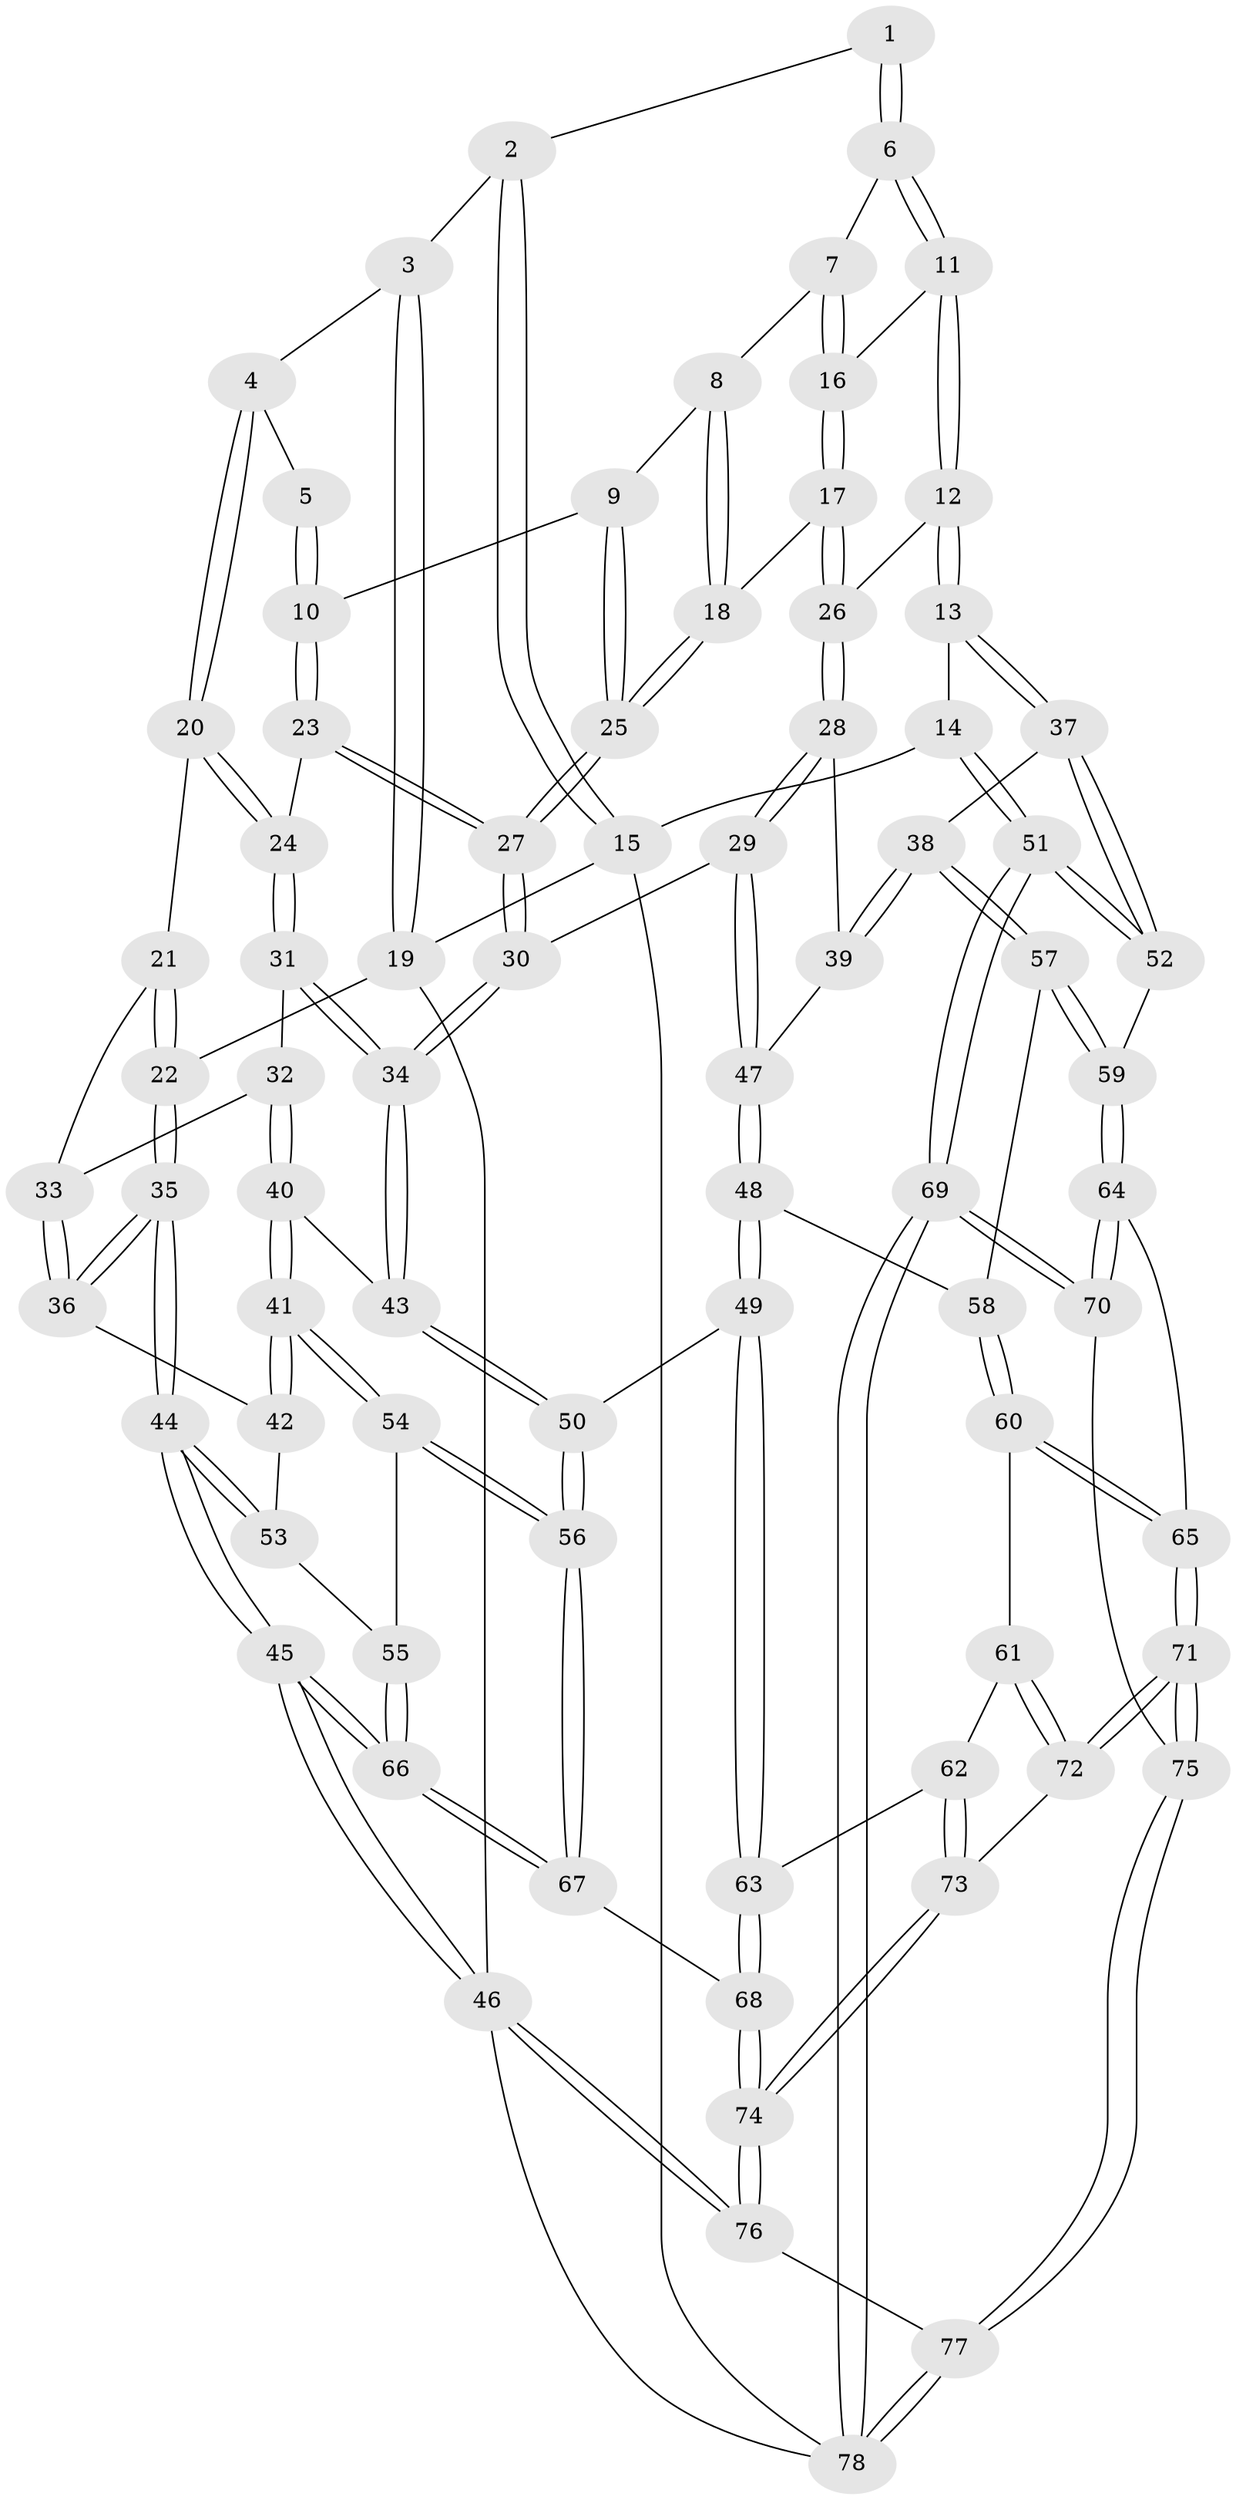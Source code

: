 // coarse degree distribution, {3: 0.13636363636363635, 4: 0.4772727272727273, 5: 0.36363636363636365, 6: 0.022727272727272728}
// Generated by graph-tools (version 1.1) at 2025/52/02/27/25 19:52:37]
// undirected, 78 vertices, 192 edges
graph export_dot {
graph [start="1"]
  node [color=gray90,style=filled];
  1 [pos="+0.5848760970178725+0"];
  2 [pos="+0.5844642580571073+0"];
  3 [pos="+0+0"];
  4 [pos="+0.18447940742548116+0.11265080519140941"];
  5 [pos="+0.38623403802392453+0.09847419731236214"];
  6 [pos="+0.592736273282486+0"];
  7 [pos="+0.5288745089558794+0.15788295966076318"];
  8 [pos="+0.5009163713373066+0.18955699179109048"];
  9 [pos="+0.43088822787143555+0.21934134033788658"];
  10 [pos="+0.3863084572477289+0.22796871461489054"];
  11 [pos="+0.7229775485705366+0.11831739547833803"];
  12 [pos="+0.8598371489187469+0.28676308585304755"];
  13 [pos="+1+0.318097186441207"];
  14 [pos="+1+0.28514717477108076"];
  15 [pos="+1+0"];
  16 [pos="+0.5832487950707028+0.2417639495833052"];
  17 [pos="+0.5997977375651783+0.2828004780018207"];
  18 [pos="+0.5203480476427356+0.3337667401407338"];
  19 [pos="+0+0"];
  20 [pos="+0.22400990674969048+0.26476911917882956"];
  21 [pos="+0.22353005269604567+0.26507991732560315"];
  22 [pos="+0+0.24019742398667843"];
  23 [pos="+0.3498319987524692+0.26438108289276563"];
  24 [pos="+0.2568337223948864+0.28246031685083045"];
  25 [pos="+0.5187974168905453+0.33597114661667365"];
  26 [pos="+0.8085515868275736+0.30939559122460614"];
  27 [pos="+0.494014922056074+0.38598649423503323"];
  28 [pos="+0.6672046076692716+0.43633089904107064"];
  29 [pos="+0.5718220485984391+0.48831360345832264"];
  30 [pos="+0.5007914351118699+0.4634710534105939"];
  31 [pos="+0.27577346628674426+0.34990071363411607"];
  32 [pos="+0.21118181681092044+0.4977401712722813"];
  33 [pos="+0.08142593221372223+0.40450797411947675"];
  34 [pos="+0.41284371153377264+0.5094712816493047"];
  35 [pos="+0+0.4200232631561609"];
  36 [pos="+0+0.43973754523084996"];
  37 [pos="+0.8963219141027348+0.5285405317370203"];
  38 [pos="+0.8589332431730435+0.5847425190502527"];
  39 [pos="+0.7589387686783101+0.5691507575039472"];
  40 [pos="+0.22448229478802967+0.5336990965555963"];
  41 [pos="+0.13736948173676058+0.613439904272144"];
  42 [pos="+0.12998169806105422+0.6098945862532402"];
  43 [pos="+0.37322105552464213+0.5659825814031219"];
  44 [pos="+0+0.6869227727233056"];
  45 [pos="+0+1"];
  46 [pos="+0+1"];
  47 [pos="+0.6201124412422149+0.6066444812461196"];
  48 [pos="+0.6192020284825828+0.6415017581044686"];
  49 [pos="+0.5253014293729314+0.7151285704324742"];
  50 [pos="+0.3745016408010664+0.6002654145783206"];
  51 [pos="+1+0.829498294367738"];
  52 [pos="+1+0.731768386108773"];
  53 [pos="+0.0026205639722244388+0.6581668601994861"];
  54 [pos="+0.15430788593896147+0.6805474573269445"];
  55 [pos="+0.10887587050811581+0.7257367594965415"];
  56 [pos="+0.29314051212432385+0.7538080839356706"];
  57 [pos="+0.8506420132005718+0.6422939827040188"];
  58 [pos="+0.6668162534566238+0.6828900209398227"];
  59 [pos="+0.8600964824923247+0.6824945969958701"];
  60 [pos="+0.6997870774705799+0.7845898266080538"];
  61 [pos="+0.6878740570294615+0.7953160242046096"];
  62 [pos="+0.5535891431424533+0.8192252278512318"];
  63 [pos="+0.516246311777713+0.7777162007019945"];
  64 [pos="+0.8286274284812737+0.8037011610645893"];
  65 [pos="+0.7847392862221438+0.7989389331580835"];
  66 [pos="+0+0.890241268145619"];
  67 [pos="+0.30365343159607444+0.8041701147740368"];
  68 [pos="+0.333244120099486+0.8449275396237832"];
  69 [pos="+1+1"];
  70 [pos="+0.8596637477981794+0.86028661019477"];
  71 [pos="+0.673321818269629+0.9427111292553569"];
  72 [pos="+0.6690223485215778+0.9372799636096276"];
  73 [pos="+0.5614615625001993+0.8966443214356032"];
  74 [pos="+0.35510137851546275+1"];
  75 [pos="+0.6768104142116919+0.9477602913863642"];
  76 [pos="+0.3447340300630692+1"];
  77 [pos="+0.7202179924066318+1"];
  78 [pos="+1+1"];
  1 -- 2;
  1 -- 6;
  1 -- 6;
  2 -- 3;
  2 -- 15;
  2 -- 15;
  3 -- 4;
  3 -- 19;
  3 -- 19;
  4 -- 5;
  4 -- 20;
  4 -- 20;
  5 -- 10;
  5 -- 10;
  6 -- 7;
  6 -- 11;
  6 -- 11;
  7 -- 8;
  7 -- 16;
  7 -- 16;
  8 -- 9;
  8 -- 18;
  8 -- 18;
  9 -- 10;
  9 -- 25;
  9 -- 25;
  10 -- 23;
  10 -- 23;
  11 -- 12;
  11 -- 12;
  11 -- 16;
  12 -- 13;
  12 -- 13;
  12 -- 26;
  13 -- 14;
  13 -- 37;
  13 -- 37;
  14 -- 15;
  14 -- 51;
  14 -- 51;
  15 -- 19;
  15 -- 78;
  16 -- 17;
  16 -- 17;
  17 -- 18;
  17 -- 26;
  17 -- 26;
  18 -- 25;
  18 -- 25;
  19 -- 22;
  19 -- 46;
  20 -- 21;
  20 -- 24;
  20 -- 24;
  21 -- 22;
  21 -- 22;
  21 -- 33;
  22 -- 35;
  22 -- 35;
  23 -- 24;
  23 -- 27;
  23 -- 27;
  24 -- 31;
  24 -- 31;
  25 -- 27;
  25 -- 27;
  26 -- 28;
  26 -- 28;
  27 -- 30;
  27 -- 30;
  28 -- 29;
  28 -- 29;
  28 -- 39;
  29 -- 30;
  29 -- 47;
  29 -- 47;
  30 -- 34;
  30 -- 34;
  31 -- 32;
  31 -- 34;
  31 -- 34;
  32 -- 33;
  32 -- 40;
  32 -- 40;
  33 -- 36;
  33 -- 36;
  34 -- 43;
  34 -- 43;
  35 -- 36;
  35 -- 36;
  35 -- 44;
  35 -- 44;
  36 -- 42;
  37 -- 38;
  37 -- 52;
  37 -- 52;
  38 -- 39;
  38 -- 39;
  38 -- 57;
  38 -- 57;
  39 -- 47;
  40 -- 41;
  40 -- 41;
  40 -- 43;
  41 -- 42;
  41 -- 42;
  41 -- 54;
  41 -- 54;
  42 -- 53;
  43 -- 50;
  43 -- 50;
  44 -- 45;
  44 -- 45;
  44 -- 53;
  44 -- 53;
  45 -- 46;
  45 -- 46;
  45 -- 66;
  45 -- 66;
  46 -- 76;
  46 -- 76;
  46 -- 78;
  47 -- 48;
  47 -- 48;
  48 -- 49;
  48 -- 49;
  48 -- 58;
  49 -- 50;
  49 -- 63;
  49 -- 63;
  50 -- 56;
  50 -- 56;
  51 -- 52;
  51 -- 52;
  51 -- 69;
  51 -- 69;
  52 -- 59;
  53 -- 55;
  54 -- 55;
  54 -- 56;
  54 -- 56;
  55 -- 66;
  55 -- 66;
  56 -- 67;
  56 -- 67;
  57 -- 58;
  57 -- 59;
  57 -- 59;
  58 -- 60;
  58 -- 60;
  59 -- 64;
  59 -- 64;
  60 -- 61;
  60 -- 65;
  60 -- 65;
  61 -- 62;
  61 -- 72;
  61 -- 72;
  62 -- 63;
  62 -- 73;
  62 -- 73;
  63 -- 68;
  63 -- 68;
  64 -- 65;
  64 -- 70;
  64 -- 70;
  65 -- 71;
  65 -- 71;
  66 -- 67;
  66 -- 67;
  67 -- 68;
  68 -- 74;
  68 -- 74;
  69 -- 70;
  69 -- 70;
  69 -- 78;
  69 -- 78;
  70 -- 75;
  71 -- 72;
  71 -- 72;
  71 -- 75;
  71 -- 75;
  72 -- 73;
  73 -- 74;
  73 -- 74;
  74 -- 76;
  74 -- 76;
  75 -- 77;
  75 -- 77;
  76 -- 77;
  77 -- 78;
  77 -- 78;
}
